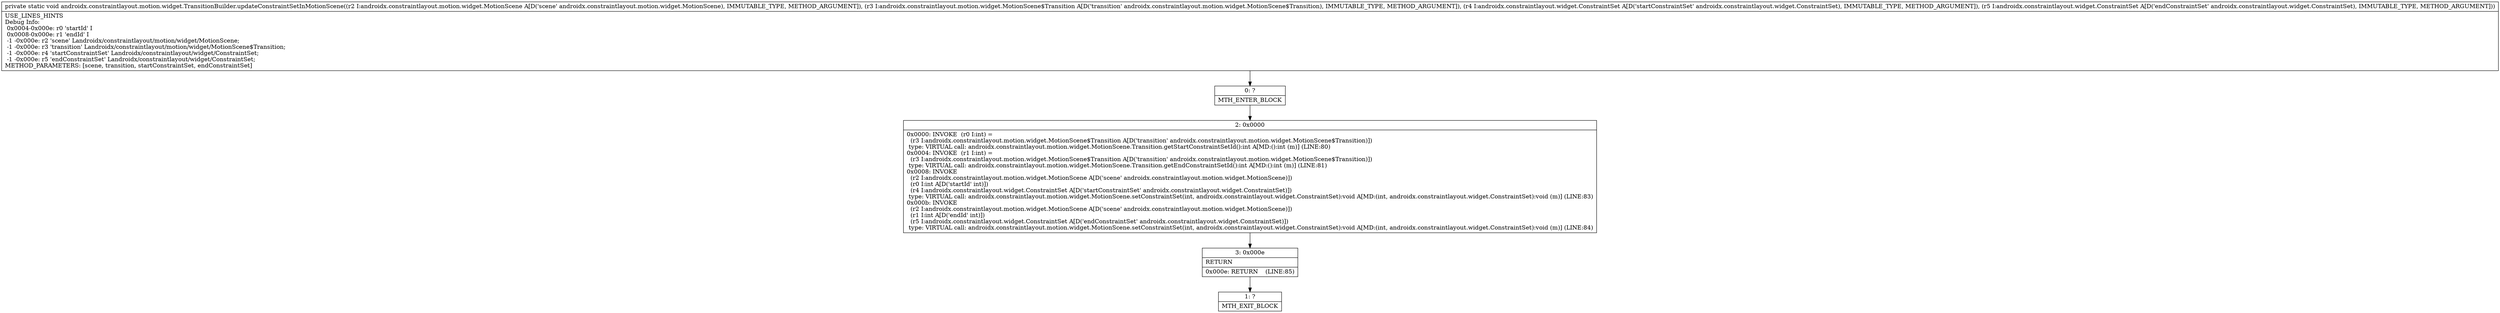 digraph "CFG forandroidx.constraintlayout.motion.widget.TransitionBuilder.updateConstraintSetInMotionScene(Landroidx\/constraintlayout\/motion\/widget\/MotionScene;Landroidx\/constraintlayout\/motion\/widget\/MotionScene$Transition;Landroidx\/constraintlayout\/widget\/ConstraintSet;Landroidx\/constraintlayout\/widget\/ConstraintSet;)V" {
Node_0 [shape=record,label="{0\:\ ?|MTH_ENTER_BLOCK\l}"];
Node_2 [shape=record,label="{2\:\ 0x0000|0x0000: INVOKE  (r0 I:int) = \l  (r3 I:androidx.constraintlayout.motion.widget.MotionScene$Transition A[D('transition' androidx.constraintlayout.motion.widget.MotionScene$Transition)])\l type: VIRTUAL call: androidx.constraintlayout.motion.widget.MotionScene.Transition.getStartConstraintSetId():int A[MD:():int (m)] (LINE:80)\l0x0004: INVOKE  (r1 I:int) = \l  (r3 I:androidx.constraintlayout.motion.widget.MotionScene$Transition A[D('transition' androidx.constraintlayout.motion.widget.MotionScene$Transition)])\l type: VIRTUAL call: androidx.constraintlayout.motion.widget.MotionScene.Transition.getEndConstraintSetId():int A[MD:():int (m)] (LINE:81)\l0x0008: INVOKE  \l  (r2 I:androidx.constraintlayout.motion.widget.MotionScene A[D('scene' androidx.constraintlayout.motion.widget.MotionScene)])\l  (r0 I:int A[D('startId' int)])\l  (r4 I:androidx.constraintlayout.widget.ConstraintSet A[D('startConstraintSet' androidx.constraintlayout.widget.ConstraintSet)])\l type: VIRTUAL call: androidx.constraintlayout.motion.widget.MotionScene.setConstraintSet(int, androidx.constraintlayout.widget.ConstraintSet):void A[MD:(int, androidx.constraintlayout.widget.ConstraintSet):void (m)] (LINE:83)\l0x000b: INVOKE  \l  (r2 I:androidx.constraintlayout.motion.widget.MotionScene A[D('scene' androidx.constraintlayout.motion.widget.MotionScene)])\l  (r1 I:int A[D('endId' int)])\l  (r5 I:androidx.constraintlayout.widget.ConstraintSet A[D('endConstraintSet' androidx.constraintlayout.widget.ConstraintSet)])\l type: VIRTUAL call: androidx.constraintlayout.motion.widget.MotionScene.setConstraintSet(int, androidx.constraintlayout.widget.ConstraintSet):void A[MD:(int, androidx.constraintlayout.widget.ConstraintSet):void (m)] (LINE:84)\l}"];
Node_3 [shape=record,label="{3\:\ 0x000e|RETURN\l|0x000e: RETURN    (LINE:85)\l}"];
Node_1 [shape=record,label="{1\:\ ?|MTH_EXIT_BLOCK\l}"];
MethodNode[shape=record,label="{private static void androidx.constraintlayout.motion.widget.TransitionBuilder.updateConstraintSetInMotionScene((r2 I:androidx.constraintlayout.motion.widget.MotionScene A[D('scene' androidx.constraintlayout.motion.widget.MotionScene), IMMUTABLE_TYPE, METHOD_ARGUMENT]), (r3 I:androidx.constraintlayout.motion.widget.MotionScene$Transition A[D('transition' androidx.constraintlayout.motion.widget.MotionScene$Transition), IMMUTABLE_TYPE, METHOD_ARGUMENT]), (r4 I:androidx.constraintlayout.widget.ConstraintSet A[D('startConstraintSet' androidx.constraintlayout.widget.ConstraintSet), IMMUTABLE_TYPE, METHOD_ARGUMENT]), (r5 I:androidx.constraintlayout.widget.ConstraintSet A[D('endConstraintSet' androidx.constraintlayout.widget.ConstraintSet), IMMUTABLE_TYPE, METHOD_ARGUMENT]))  | USE_LINES_HINTS\lDebug Info:\l  0x0004\-0x000e: r0 'startId' I\l  0x0008\-0x000e: r1 'endId' I\l  \-1 \-0x000e: r2 'scene' Landroidx\/constraintlayout\/motion\/widget\/MotionScene;\l  \-1 \-0x000e: r3 'transition' Landroidx\/constraintlayout\/motion\/widget\/MotionScene$Transition;\l  \-1 \-0x000e: r4 'startConstraintSet' Landroidx\/constraintlayout\/widget\/ConstraintSet;\l  \-1 \-0x000e: r5 'endConstraintSet' Landroidx\/constraintlayout\/widget\/ConstraintSet;\lMETHOD_PARAMETERS: [scene, transition, startConstraintSet, endConstraintSet]\l}"];
MethodNode -> Node_0;Node_0 -> Node_2;
Node_2 -> Node_3;
Node_3 -> Node_1;
}

